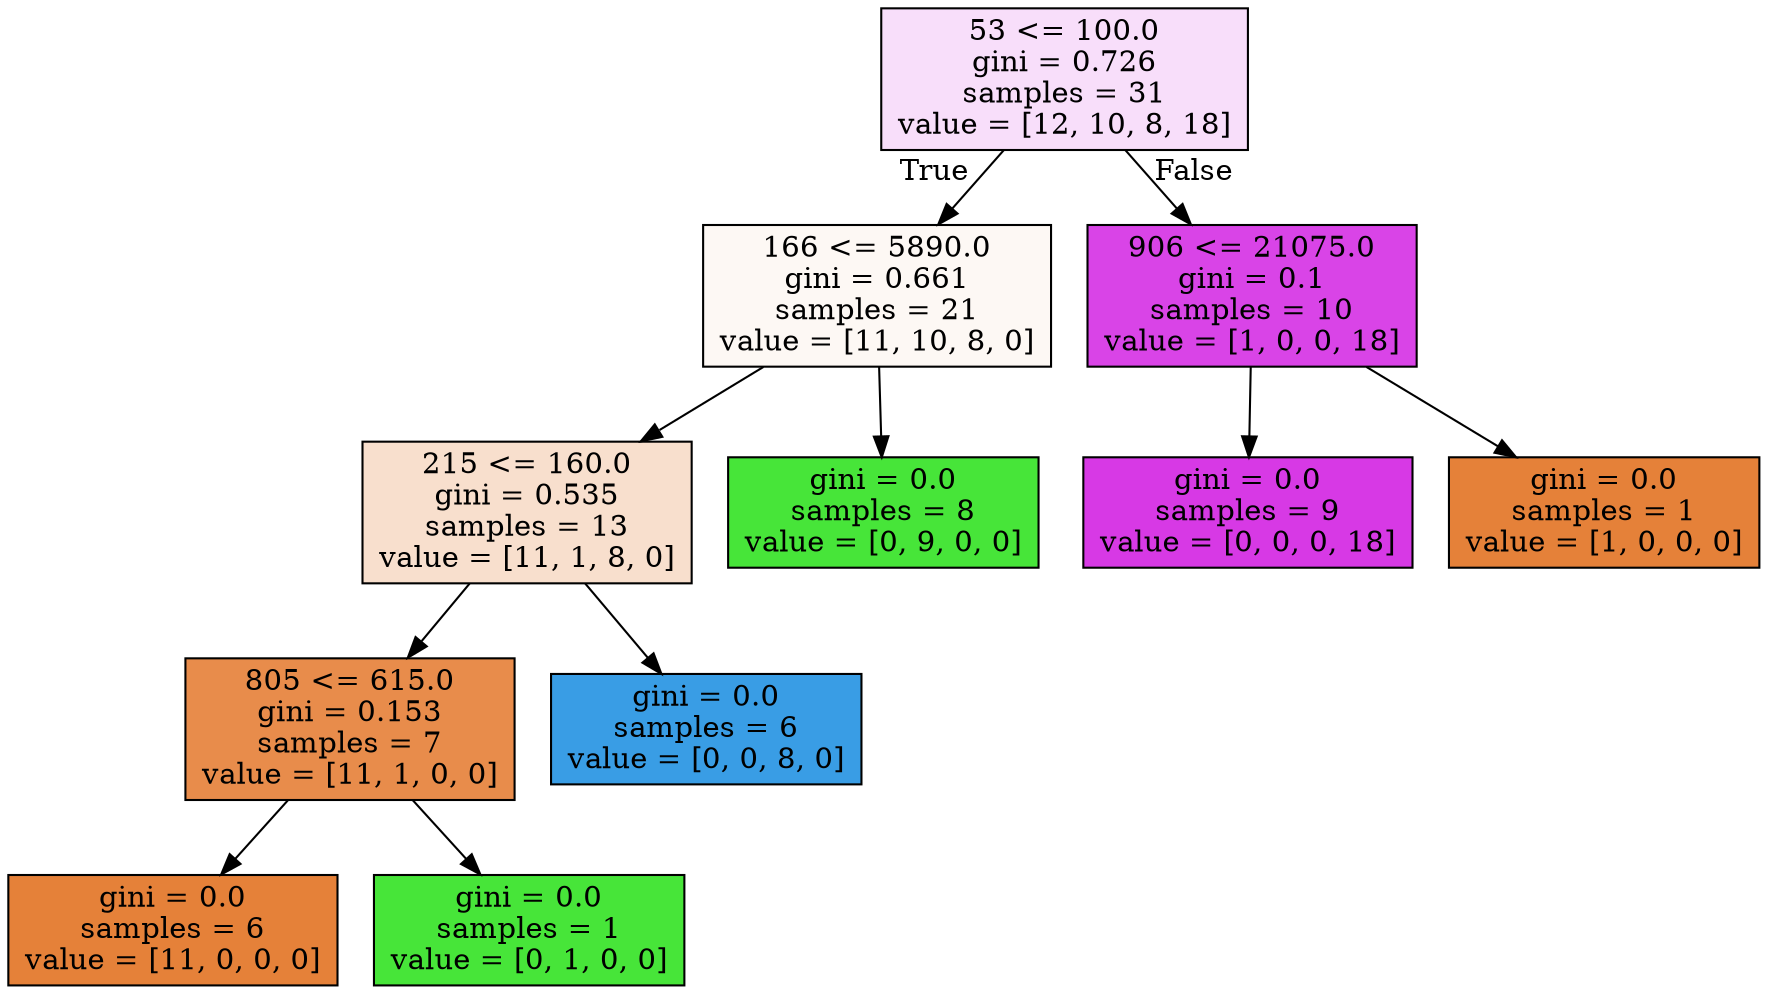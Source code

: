 digraph Tree {
node [shape=box, style="filled", color="black"] ;
0 [label="53 <= 100.0\ngini = 0.726\nsamples = 31\nvalue = [12, 10, 8, 18]", fillcolor="#d739e52a"] ;
1 [label="166 <= 5890.0\ngini = 0.661\nsamples = 21\nvalue = [11, 10, 8, 0]", fillcolor="#e581390d"] ;
0 -> 1 [labeldistance=2.5, labelangle=45, headlabel="True"] ;
2 [label="215 <= 160.0\ngini = 0.535\nsamples = 13\nvalue = [11, 1, 8, 0]", fillcolor="#e5813940"] ;
1 -> 2 ;
3 [label="805 <= 615.0\ngini = 0.153\nsamples = 7\nvalue = [11, 1, 0, 0]", fillcolor="#e58139e8"] ;
2 -> 3 ;
4 [label="gini = 0.0\nsamples = 6\nvalue = [11, 0, 0, 0]", fillcolor="#e58139ff"] ;
3 -> 4 ;
5 [label="gini = 0.0\nsamples = 1\nvalue = [0, 1, 0, 0]", fillcolor="#47e539ff"] ;
3 -> 5 ;
6 [label="gini = 0.0\nsamples = 6\nvalue = [0, 0, 8, 0]", fillcolor="#399de5ff"] ;
2 -> 6 ;
7 [label="gini = 0.0\nsamples = 8\nvalue = [0, 9, 0, 0]", fillcolor="#47e539ff"] ;
1 -> 7 ;
8 [label="906 <= 21075.0\ngini = 0.1\nsamples = 10\nvalue = [1, 0, 0, 18]", fillcolor="#d739e5f1"] ;
0 -> 8 [labeldistance=2.5, labelangle=-45, headlabel="False"] ;
9 [label="gini = 0.0\nsamples = 9\nvalue = [0, 0, 0, 18]", fillcolor="#d739e5ff"] ;
8 -> 9 ;
10 [label="gini = 0.0\nsamples = 1\nvalue = [1, 0, 0, 0]", fillcolor="#e58139ff"] ;
8 -> 10 ;
}